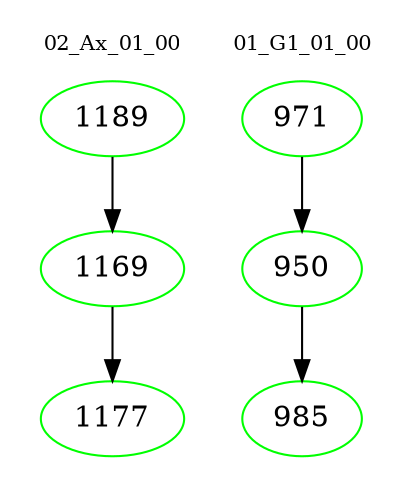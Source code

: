 digraph{
subgraph cluster_0 {
color = white
label = "02_Ax_01_00";
fontsize=10;
T0_1189 [label="1189", color="green"]
T0_1189 -> T0_1169 [color="black"]
T0_1169 [label="1169", color="green"]
T0_1169 -> T0_1177 [color="black"]
T0_1177 [label="1177", color="green"]
}
subgraph cluster_1 {
color = white
label = "01_G1_01_00";
fontsize=10;
T1_971 [label="971", color="green"]
T1_971 -> T1_950 [color="black"]
T1_950 [label="950", color="green"]
T1_950 -> T1_985 [color="black"]
T1_985 [label="985", color="green"]
}
}
